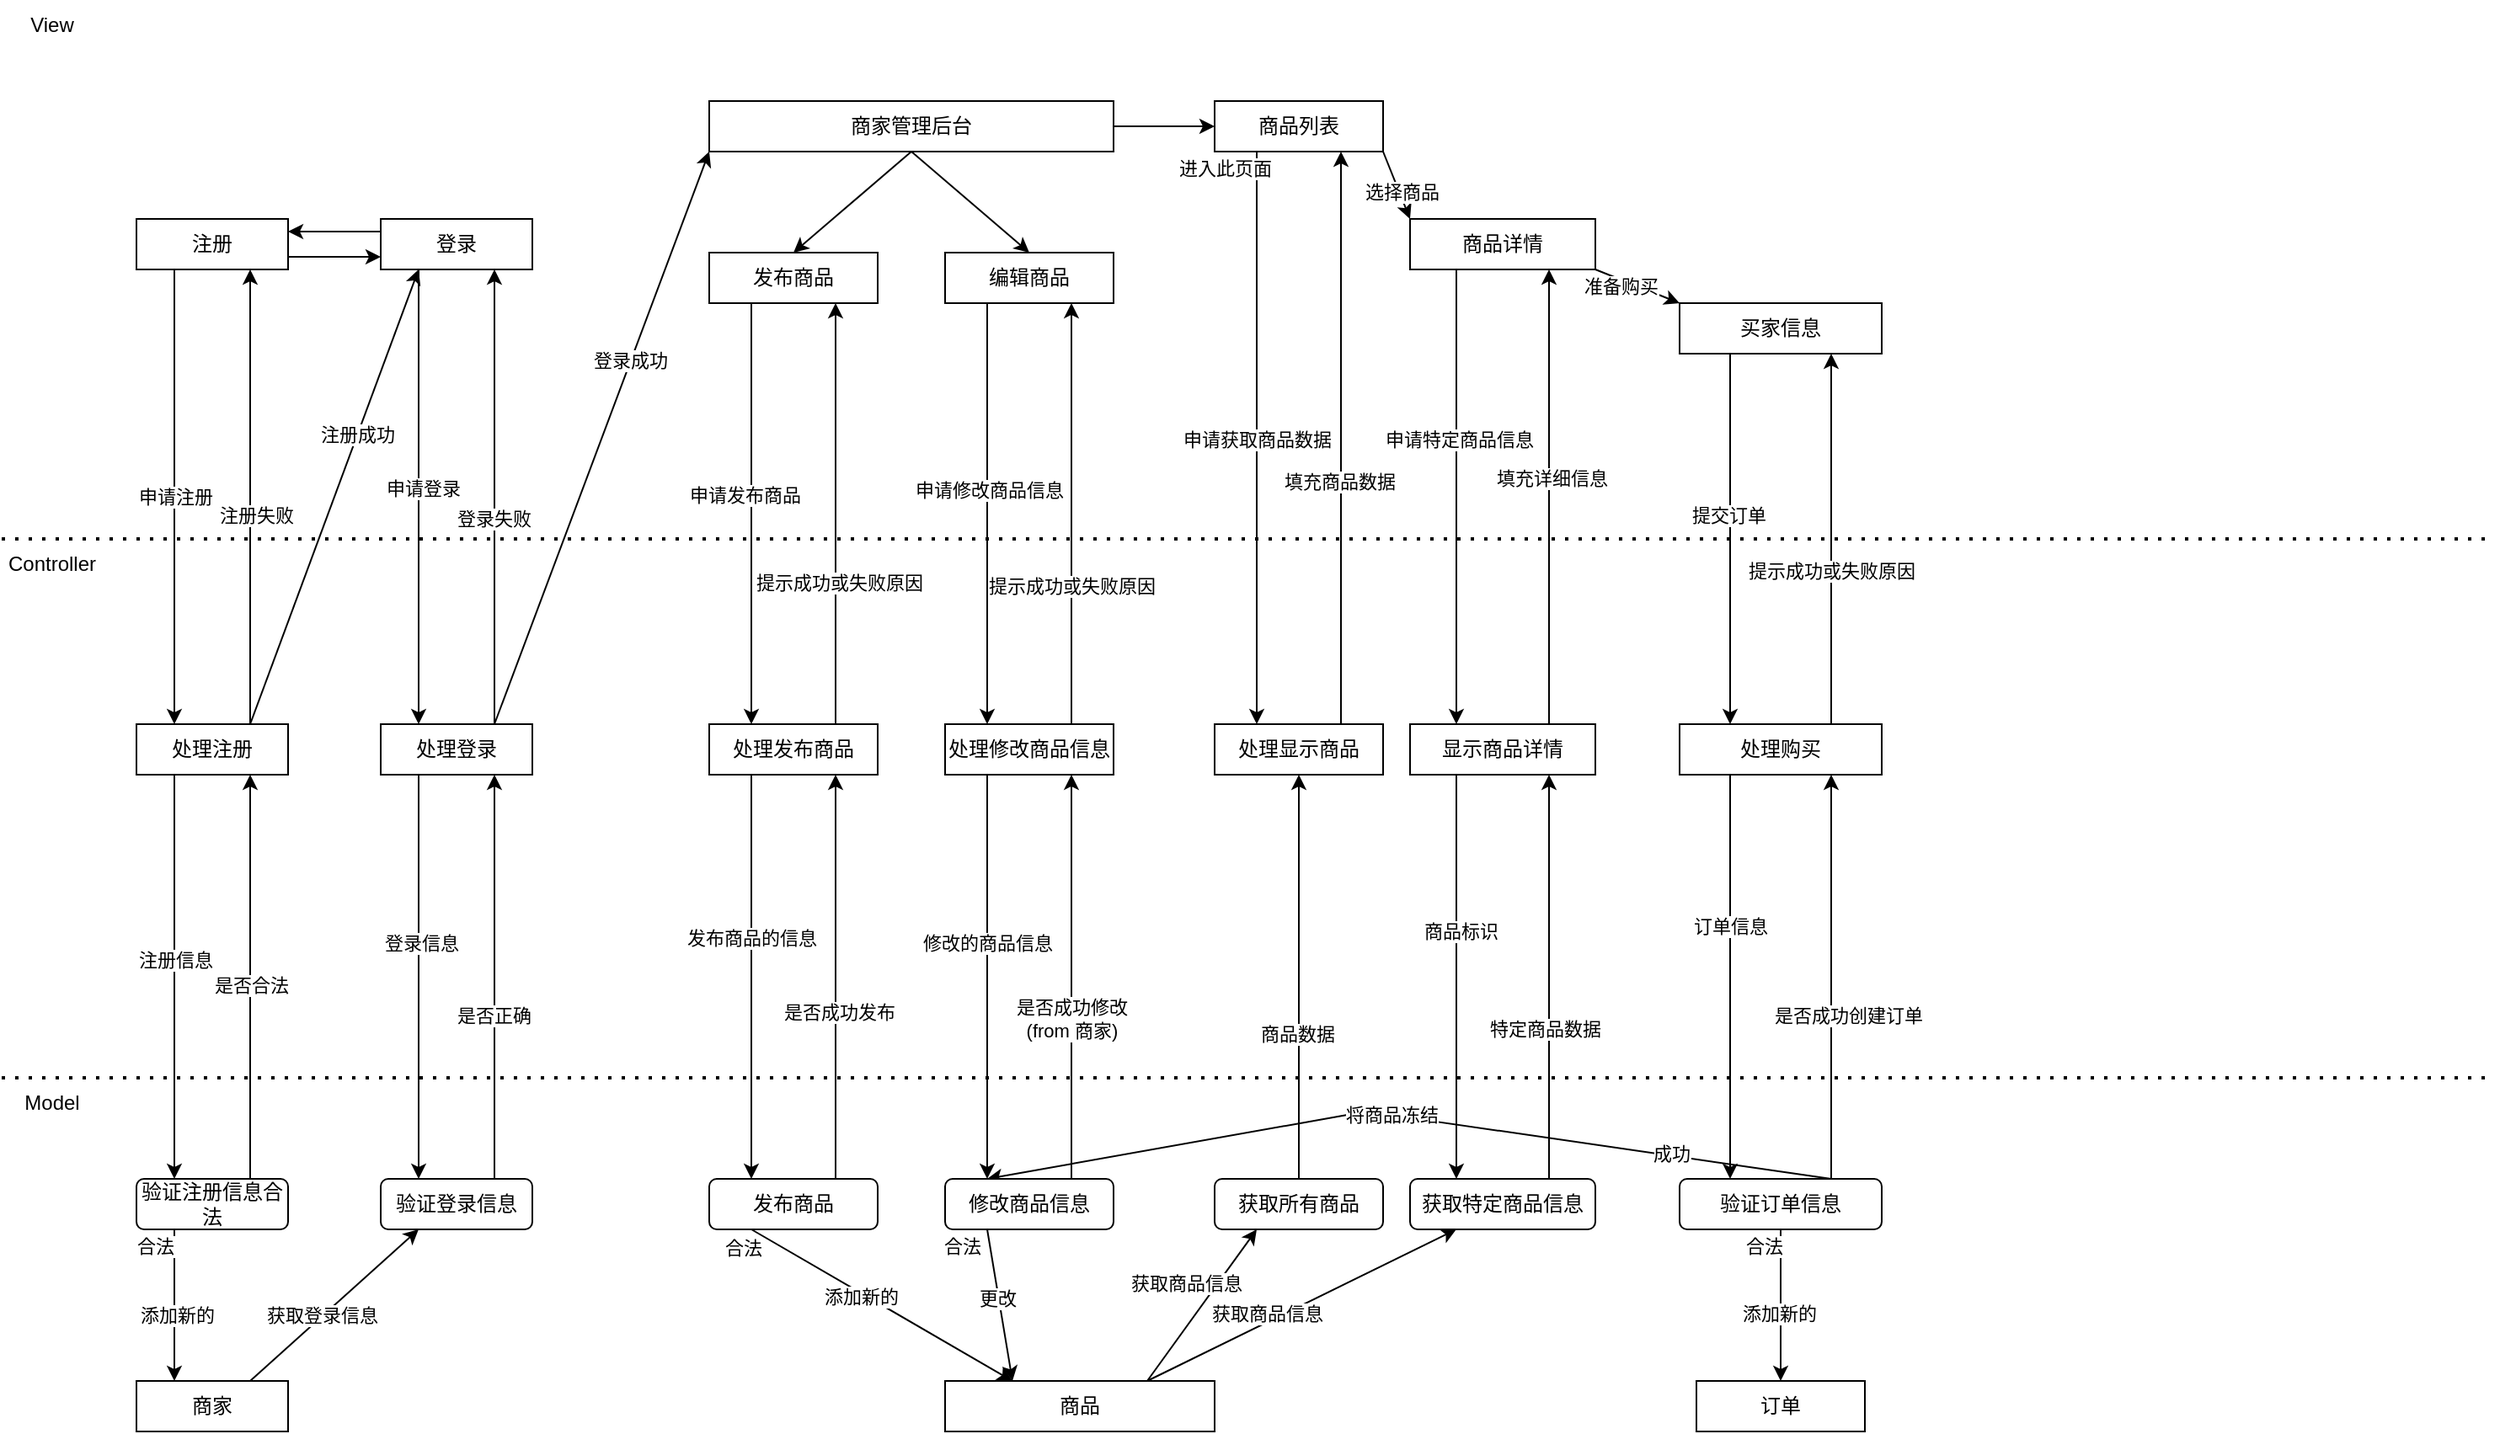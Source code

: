<mxfile>
    <diagram id="hbSpHMDPxWIzwpSNwXvi" name="第 1 页">
        <mxGraphModel dx="1643" dy="443" grid="1" gridSize="10" guides="1" tooltips="1" connect="1" arrows="1" fold="1" page="1" pageScale="1" pageWidth="827" pageHeight="1169" math="0" shadow="0">
            <root>
                <mxCell id="0"/>
                <mxCell id="1" parent="0"/>
                <mxCell id="2" value="" style="endArrow=none;dashed=1;html=1;dashPattern=1 3;strokeWidth=2;" parent="1" edge="1">
                    <mxGeometry width="50" height="50" relative="1" as="geometry">
                        <mxPoint y="320" as="sourcePoint"/>
                        <mxPoint x="1480" y="320" as="targetPoint"/>
                    </mxGeometry>
                </mxCell>
                <mxCell id="3" value="View" style="text;html=1;strokeColor=none;fillColor=none;align=center;verticalAlign=middle;whiteSpace=wrap;rounded=0;" parent="1" vertex="1">
                    <mxGeometry width="60" height="30" as="geometry"/>
                </mxCell>
                <mxCell id="55" style="edgeStyle=none;html=1;exitX=1;exitY=1;exitDx=0;exitDy=0;entryX=0;entryY=0;entryDx=0;entryDy=0;" parent="1" source="4" target="5" edge="1">
                    <mxGeometry relative="1" as="geometry"/>
                </mxCell>
                <mxCell id="56" value="选择商品" style="edgeLabel;html=1;align=center;verticalAlign=middle;resizable=0;points=[];" parent="55" vertex="1" connectable="0">
                    <mxGeometry x="0.376" y="-1" relative="1" as="geometry">
                        <mxPoint x="1" y="-4" as="offset"/>
                    </mxGeometry>
                </mxCell>
                <mxCell id="66" style="edgeStyle=none;html=1;exitX=0.25;exitY=1;exitDx=0;exitDy=0;entryX=0.25;entryY=0;entryDx=0;entryDy=0;" parent="1" source="4" target="60" edge="1">
                    <mxGeometry relative="1" as="geometry"/>
                </mxCell>
                <mxCell id="67" value="申请获取商品数据" style="edgeLabel;html=1;align=center;verticalAlign=middle;resizable=0;points=[];" parent="66" vertex="1" connectable="0">
                    <mxGeometry x="-0.092" relative="1" as="geometry">
                        <mxPoint y="16" as="offset"/>
                    </mxGeometry>
                </mxCell>
                <mxCell id="68" value="进入此页面" style="edgeLabel;html=1;align=center;verticalAlign=middle;resizable=0;points=[];" parent="66" vertex="1" connectable="0">
                    <mxGeometry x="-0.906" y="-2" relative="1" as="geometry">
                        <mxPoint x="-17" y="-6" as="offset"/>
                    </mxGeometry>
                </mxCell>
                <mxCell id="4" value="商品列表" style="rounded=0;whiteSpace=wrap;html=1;" parent="1" vertex="1">
                    <mxGeometry x="720" y="60" width="100" height="30" as="geometry"/>
                </mxCell>
                <mxCell id="57" style="edgeStyle=none;html=1;exitX=1;exitY=1;exitDx=0;exitDy=0;entryX=0;entryY=0;entryDx=0;entryDy=0;" parent="1" source="5" target="8" edge="1">
                    <mxGeometry relative="1" as="geometry"/>
                </mxCell>
                <mxCell id="58" value="准备购买" style="edgeLabel;html=1;align=center;verticalAlign=middle;resizable=0;points=[];" parent="57" vertex="1" connectable="0">
                    <mxGeometry x="-0.372" y="-3" relative="1" as="geometry">
                        <mxPoint y="1" as="offset"/>
                    </mxGeometry>
                </mxCell>
                <mxCell id="75" style="edgeStyle=none;html=1;exitX=0.25;exitY=1;exitDx=0;exitDy=0;entryX=0.25;entryY=0;entryDx=0;entryDy=0;" parent="1" source="5" target="72" edge="1">
                    <mxGeometry relative="1" as="geometry"/>
                </mxCell>
                <mxCell id="76" value="申请特定商品信息" style="edgeLabel;html=1;align=center;verticalAlign=middle;resizable=0;points=[];" parent="75" vertex="1" connectable="0">
                    <mxGeometry x="-0.294" y="1" relative="1" as="geometry">
                        <mxPoint y="5" as="offset"/>
                    </mxGeometry>
                </mxCell>
                <mxCell id="5" value="商品详情" style="rounded=0;whiteSpace=wrap;html=1;" parent="1" vertex="1">
                    <mxGeometry x="836" y="130" width="110" height="30" as="geometry"/>
                </mxCell>
                <mxCell id="34" style="edgeStyle=none;html=1;exitX=0.25;exitY=1;exitDx=0;exitDy=0;entryX=0.25;entryY=0;entryDx=0;entryDy=0;" parent="1" source="6" target="33" edge="1">
                    <mxGeometry relative="1" as="geometry"/>
                </mxCell>
                <mxCell id="35" value="申请登录" style="edgeLabel;html=1;align=center;verticalAlign=middle;resizable=0;points=[];" parent="34" vertex="1" connectable="0">
                    <mxGeometry x="0.14" y="2" relative="1" as="geometry">
                        <mxPoint y="-24" as="offset"/>
                    </mxGeometry>
                </mxCell>
                <mxCell id="54" style="edgeStyle=none;html=1;exitX=0;exitY=0.25;exitDx=0;exitDy=0;entryX=1;entryY=0.25;entryDx=0;entryDy=0;" parent="1" source="6" target="7" edge="1">
                    <mxGeometry relative="1" as="geometry"/>
                </mxCell>
                <mxCell id="6" value="登录" style="rounded=0;whiteSpace=wrap;html=1;" parent="1" vertex="1">
                    <mxGeometry x="225" y="130" width="90" height="30" as="geometry"/>
                </mxCell>
                <mxCell id="53" style="edgeStyle=none;html=1;exitX=1;exitY=0.75;exitDx=0;exitDy=0;entryX=0;entryY=0.75;entryDx=0;entryDy=0;" parent="1" source="7" target="6" edge="1">
                    <mxGeometry relative="1" as="geometry"/>
                </mxCell>
                <mxCell id="7" value="注册" style="rounded=0;whiteSpace=wrap;html=1;" parent="1" vertex="1">
                    <mxGeometry x="80" y="130" width="90" height="30" as="geometry"/>
                </mxCell>
                <mxCell id="88" style="edgeStyle=none;html=1;exitX=0.25;exitY=1;exitDx=0;exitDy=0;entryX=0.25;entryY=0;entryDx=0;entryDy=0;" parent="1" source="8" target="82" edge="1">
                    <mxGeometry relative="1" as="geometry"/>
                </mxCell>
                <mxCell id="89" value="提交订单" style="edgeLabel;html=1;align=center;verticalAlign=middle;resizable=0;points=[];" parent="88" vertex="1" connectable="0">
                    <mxGeometry x="-0.117" y="-1" relative="1" as="geometry">
                        <mxPoint y="-1" as="offset"/>
                    </mxGeometry>
                </mxCell>
                <mxCell id="8" value="买家信息" style="rounded=0;whiteSpace=wrap;html=1;" parent="1" vertex="1">
                    <mxGeometry x="996" y="180" width="120" height="30" as="geometry"/>
                </mxCell>
                <mxCell id="52" style="edgeStyle=none;html=1;exitX=1;exitY=0.5;exitDx=0;exitDy=0;entryX=0;entryY=0.5;entryDx=0;entryDy=0;" parent="1" source="9" target="4" edge="1">
                    <mxGeometry relative="1" as="geometry">
                        <mxPoint x="510" y="70" as="targetPoint"/>
                    </mxGeometry>
                </mxCell>
                <mxCell id="98" style="edgeStyle=none;html=1;entryX=0.25;entryY=0;entryDx=0;entryDy=0;exitX=0.25;exitY=1;exitDx=0;exitDy=0;" parent="1" source="100" target="94" edge="1">
                    <mxGeometry relative="1" as="geometry">
                        <mxPoint x="480" y="270" as="sourcePoint"/>
                    </mxGeometry>
                </mxCell>
                <mxCell id="99" value="申请发布商品" style="edgeLabel;html=1;align=center;verticalAlign=middle;resizable=0;points=[];" parent="98" vertex="1" connectable="0">
                    <mxGeometry x="-0.202" y="-4" relative="1" as="geometry">
                        <mxPoint y="14" as="offset"/>
                    </mxGeometry>
                </mxCell>
                <mxCell id="101" style="edgeStyle=none;html=1;exitX=0.5;exitY=1;exitDx=0;exitDy=0;entryX=0.5;entryY=0;entryDx=0;entryDy=0;" parent="1" source="9" target="100" edge="1">
                    <mxGeometry relative="1" as="geometry"/>
                </mxCell>
                <mxCell id="114" style="edgeStyle=none;html=1;exitX=0.5;exitY=1;exitDx=0;exitDy=0;entryX=0.5;entryY=0;entryDx=0;entryDy=0;" parent="1" source="9" target="113" edge="1">
                    <mxGeometry relative="1" as="geometry"/>
                </mxCell>
                <mxCell id="9" value="商家管理后台" style="rounded=0;whiteSpace=wrap;html=1;" parent="1" vertex="1">
                    <mxGeometry x="420" y="60" width="240" height="30" as="geometry"/>
                </mxCell>
                <mxCell id="10" value="Controller" style="text;html=1;strokeColor=none;fillColor=none;align=center;verticalAlign=middle;whiteSpace=wrap;rounded=0;" parent="1" vertex="1">
                    <mxGeometry y="320" width="60" height="30" as="geometry"/>
                </mxCell>
                <mxCell id="11" value="Model" style="text;html=1;strokeColor=none;fillColor=none;align=center;verticalAlign=middle;whiteSpace=wrap;rounded=0;" parent="1" vertex="1">
                    <mxGeometry y="640" width="60" height="30" as="geometry"/>
                </mxCell>
                <mxCell id="41" style="edgeStyle=none;html=1;exitX=0.75;exitY=0;exitDx=0;exitDy=0;entryX=0.25;entryY=1;entryDx=0;entryDy=0;" parent="1" source="12" target="36" edge="1">
                    <mxGeometry relative="1" as="geometry"/>
                </mxCell>
                <mxCell id="42" value="获取登录信息" style="edgeLabel;html=1;align=center;verticalAlign=middle;resizable=0;points=[];" parent="41" vertex="1" connectable="0">
                    <mxGeometry x="-0.32" y="-1" relative="1" as="geometry">
                        <mxPoint x="8" y="-10" as="offset"/>
                    </mxGeometry>
                </mxCell>
                <mxCell id="12" value="商家" style="rounded=0;whiteSpace=wrap;html=1;" parent="1" vertex="1">
                    <mxGeometry x="80" y="820" width="90" height="30" as="geometry"/>
                </mxCell>
                <mxCell id="13" value="" style="endArrow=none;dashed=1;html=1;dashPattern=1 3;strokeWidth=2;" parent="1" edge="1">
                    <mxGeometry width="50" height="50" relative="1" as="geometry">
                        <mxPoint y="640" as="sourcePoint"/>
                        <mxPoint x="1480" y="640" as="targetPoint"/>
                    </mxGeometry>
                </mxCell>
                <mxCell id="48" style="edgeStyle=none;html=1;exitX=0.75;exitY=0;exitDx=0;exitDy=0;entryX=0.25;entryY=1;entryDx=0;entryDy=0;" parent="1" source="14" target="47" edge="1">
                    <mxGeometry relative="1" as="geometry">
                        <mxPoint x="746" y="820" as="sourcePoint"/>
                    </mxGeometry>
                </mxCell>
                <mxCell id="49" value="获取商品信息" style="edgeLabel;html=1;align=center;verticalAlign=middle;resizable=0;points=[];" parent="48" vertex="1" connectable="0">
                    <mxGeometry x="-0.267" y="-2" relative="1" as="geometry">
                        <mxPoint x="-3" y="-27" as="offset"/>
                    </mxGeometry>
                </mxCell>
                <mxCell id="70" style="edgeStyle=none;html=1;exitX=0.75;exitY=0;exitDx=0;exitDy=0;entryX=0.25;entryY=1;entryDx=0;entryDy=0;" parent="1" source="14" target="69" edge="1">
                    <mxGeometry relative="1" as="geometry">
                        <mxPoint x="746" y="820" as="sourcePoint"/>
                    </mxGeometry>
                </mxCell>
                <mxCell id="71" value="获取商品信息" style="edgeLabel;html=1;align=center;verticalAlign=middle;resizable=0;points=[];" parent="70" vertex="1" connectable="0">
                    <mxGeometry x="-0.244" relative="1" as="geometry">
                        <mxPoint x="1" y="-6" as="offset"/>
                    </mxGeometry>
                </mxCell>
                <mxCell id="14" value="商品" style="rounded=0;whiteSpace=wrap;html=1;" parent="1" vertex="1">
                    <mxGeometry x="560" y="820" width="160" height="30" as="geometry"/>
                </mxCell>
                <mxCell id="16" value="" style="endArrow=classic;html=1;exitX=0.25;exitY=1;exitDx=0;exitDy=0;entryX=0.25;entryY=0;entryDx=0;entryDy=0;" parent="1" source="7" target="20" edge="1">
                    <mxGeometry relative="1" as="geometry">
                        <mxPoint x="90" y="270" as="sourcePoint"/>
                        <mxPoint x="105" y="420" as="targetPoint"/>
                    </mxGeometry>
                </mxCell>
                <mxCell id="17" value="申请注册" style="edgeLabel;resizable=0;html=1;align=center;verticalAlign=middle;" parent="16" connectable="0" vertex="1">
                    <mxGeometry relative="1" as="geometry"/>
                </mxCell>
                <mxCell id="26" style="edgeStyle=none;html=1;exitX=0.75;exitY=0;exitDx=0;exitDy=0;entryX=0.75;entryY=1;entryDx=0;entryDy=0;" parent="1" source="20" target="7" edge="1">
                    <mxGeometry relative="1" as="geometry"/>
                </mxCell>
                <mxCell id="27" value="注册失败" style="edgeLabel;html=1;align=center;verticalAlign=middle;resizable=0;points=[];" parent="26" vertex="1" connectable="0">
                    <mxGeometry x="-0.082" y="3" relative="1" as="geometry">
                        <mxPoint x="6" as="offset"/>
                    </mxGeometry>
                </mxCell>
                <mxCell id="28" style="edgeStyle=none;html=1;exitX=0.75;exitY=0;exitDx=0;exitDy=0;entryX=0.25;entryY=1;entryDx=0;entryDy=0;" parent="1" source="20" target="6" edge="1">
                    <mxGeometry relative="1" as="geometry"/>
                </mxCell>
                <mxCell id="29" value="注册成功" style="edgeLabel;html=1;align=center;verticalAlign=middle;resizable=0;points=[];" parent="28" vertex="1" connectable="0">
                    <mxGeometry x="0.275" y="1" relative="1" as="geometry">
                        <mxPoint as="offset"/>
                    </mxGeometry>
                </mxCell>
                <mxCell id="20" value="处理注册" style="rounded=0;whiteSpace=wrap;html=1;" parent="1" vertex="1">
                    <mxGeometry x="80" y="430" width="90" height="30" as="geometry"/>
                </mxCell>
                <mxCell id="30" style="edgeStyle=none;html=1;exitX=0.25;exitY=1;exitDx=0;exitDy=0;entryX=0.25;entryY=0;entryDx=0;entryDy=0;" parent="1" source="21" target="12" edge="1">
                    <mxGeometry relative="1" as="geometry"/>
                </mxCell>
                <mxCell id="31" value="添加新的" style="edgeLabel;html=1;align=center;verticalAlign=middle;resizable=0;points=[];" parent="30" vertex="1" connectable="0">
                    <mxGeometry x="0.368" y="1" relative="1" as="geometry">
                        <mxPoint y="-11" as="offset"/>
                    </mxGeometry>
                </mxCell>
                <mxCell id="32" value="合法" style="edgeLabel;html=1;align=center;verticalAlign=middle;resizable=0;points=[];" parent="30" vertex="1" connectable="0">
                    <mxGeometry x="-0.788" y="1" relative="1" as="geometry">
                        <mxPoint x="-13" as="offset"/>
                    </mxGeometry>
                </mxCell>
                <mxCell id="21" value="验证注册信息合法" style="rounded=1;whiteSpace=wrap;html=1;" parent="1" vertex="1">
                    <mxGeometry x="80" y="700" width="90" height="30" as="geometry"/>
                </mxCell>
                <mxCell id="22" value="" style="endArrow=classic;html=1;exitX=0.25;exitY=1;exitDx=0;exitDy=0;entryX=0.25;entryY=0;entryDx=0;entryDy=0;" parent="1" source="20" target="21" edge="1">
                    <mxGeometry relative="1" as="geometry">
                        <mxPoint x="330" y="530" as="sourcePoint"/>
                        <mxPoint x="430" y="530" as="targetPoint"/>
                    </mxGeometry>
                </mxCell>
                <mxCell id="23" value="注册信息" style="edgeLabel;resizable=0;html=1;align=center;verticalAlign=middle;" parent="22" connectable="0" vertex="1">
                    <mxGeometry relative="1" as="geometry">
                        <mxPoint y="-10" as="offset"/>
                    </mxGeometry>
                </mxCell>
                <mxCell id="24" value="" style="endArrow=classic;html=1;exitX=0.75;exitY=0;exitDx=0;exitDy=0;entryX=0.75;entryY=1;entryDx=0;entryDy=0;" parent="1" source="21" target="20" edge="1">
                    <mxGeometry relative="1" as="geometry">
                        <mxPoint x="330" y="540" as="sourcePoint"/>
                        <mxPoint x="430" y="540" as="targetPoint"/>
                    </mxGeometry>
                </mxCell>
                <mxCell id="25" value="是否合法" style="edgeLabel;resizable=0;html=1;align=center;verticalAlign=middle;" parent="24" connectable="0" vertex="1">
                    <mxGeometry relative="1" as="geometry">
                        <mxPoint y="5" as="offset"/>
                    </mxGeometry>
                </mxCell>
                <mxCell id="37" style="edgeStyle=none;html=1;exitX=0.25;exitY=1;exitDx=0;exitDy=0;entryX=0.25;entryY=0;entryDx=0;entryDy=0;" parent="1" source="33" target="36" edge="1">
                    <mxGeometry relative="1" as="geometry"/>
                </mxCell>
                <mxCell id="38" value="登录信息" style="edgeLabel;html=1;align=center;verticalAlign=middle;resizable=0;points=[];" parent="37" vertex="1" connectable="0">
                    <mxGeometry x="-0.181" y="1" relative="1" as="geometry">
                        <mxPoint y="1" as="offset"/>
                    </mxGeometry>
                </mxCell>
                <mxCell id="43" style="edgeStyle=none;html=1;exitX=0.75;exitY=0;exitDx=0;exitDy=0;entryX=0.75;entryY=1;entryDx=0;entryDy=0;" parent="1" source="33" target="6" edge="1">
                    <mxGeometry relative="1" as="geometry"/>
                </mxCell>
                <mxCell id="44" value="登录失败" style="edgeLabel;html=1;align=center;verticalAlign=middle;resizable=0;points=[];" parent="43" vertex="1" connectable="0">
                    <mxGeometry x="-0.093" y="1" relative="1" as="geometry">
                        <mxPoint as="offset"/>
                    </mxGeometry>
                </mxCell>
                <mxCell id="45" style="edgeStyle=none;html=1;exitX=0.75;exitY=0;exitDx=0;exitDy=0;entryX=0;entryY=1;entryDx=0;entryDy=0;" parent="1" source="33" target="9" edge="1">
                    <mxGeometry relative="1" as="geometry"/>
                </mxCell>
                <mxCell id="46" value="登录成功" style="edgeLabel;html=1;align=center;verticalAlign=middle;resizable=0;points=[];" parent="45" vertex="1" connectable="0">
                    <mxGeometry x="0.27" y="1" relative="1" as="geometry">
                        <mxPoint as="offset"/>
                    </mxGeometry>
                </mxCell>
                <mxCell id="33" value="处理登录" style="rounded=0;whiteSpace=wrap;html=1;" parent="1" vertex="1">
                    <mxGeometry x="225" y="430" width="90" height="30" as="geometry"/>
                </mxCell>
                <mxCell id="39" style="edgeStyle=none;html=1;exitX=0.75;exitY=0;exitDx=0;exitDy=0;entryX=0.75;entryY=1;entryDx=0;entryDy=0;" parent="1" source="36" target="33" edge="1">
                    <mxGeometry relative="1" as="geometry"/>
                </mxCell>
                <mxCell id="40" value="是否正确" style="edgeLabel;html=1;align=center;verticalAlign=middle;resizable=0;points=[];" parent="39" vertex="1" connectable="0">
                    <mxGeometry x="-0.181" y="1" relative="1" as="geometry">
                        <mxPoint y="1" as="offset"/>
                    </mxGeometry>
                </mxCell>
                <mxCell id="36" value="验证登录信息" style="rounded=1;whiteSpace=wrap;html=1;" parent="1" vertex="1">
                    <mxGeometry x="225" y="700" width="90" height="30" as="geometry"/>
                </mxCell>
                <mxCell id="61" style="edgeStyle=none;html=1;exitX=0.5;exitY=0;exitDx=0;exitDy=0;entryX=0.5;entryY=1;entryDx=0;entryDy=0;" parent="1" source="47" target="60" edge="1">
                    <mxGeometry relative="1" as="geometry"/>
                </mxCell>
                <mxCell id="62" value="商品数据" style="edgeLabel;html=1;align=center;verticalAlign=middle;resizable=0;points=[];" parent="61" vertex="1" connectable="0">
                    <mxGeometry x="-0.281" y="1" relative="1" as="geometry">
                        <mxPoint as="offset"/>
                    </mxGeometry>
                </mxCell>
                <mxCell id="47" value="获取所有商品" style="rounded=1;whiteSpace=wrap;html=1;" parent="1" vertex="1">
                    <mxGeometry x="720" y="700" width="100" height="30" as="geometry"/>
                </mxCell>
                <mxCell id="59" value="订单" style="rounded=0;whiteSpace=wrap;html=1;" parent="1" vertex="1">
                    <mxGeometry x="1006" y="820" width="100" height="30" as="geometry"/>
                </mxCell>
                <mxCell id="64" style="edgeStyle=none;html=1;exitX=0.75;exitY=0;exitDx=0;exitDy=0;entryX=0.75;entryY=1;entryDx=0;entryDy=0;" parent="1" source="60" target="4" edge="1">
                    <mxGeometry relative="1" as="geometry"/>
                </mxCell>
                <mxCell id="65" value="填充商品数据" style="edgeLabel;html=1;align=center;verticalAlign=middle;resizable=0;points=[];" parent="64" vertex="1" connectable="0">
                    <mxGeometry x="-0.149" y="1" relative="1" as="geometry">
                        <mxPoint as="offset"/>
                    </mxGeometry>
                </mxCell>
                <mxCell id="60" value="处理显示商品" style="rounded=0;whiteSpace=wrap;html=1;" parent="1" vertex="1">
                    <mxGeometry x="720" y="430" width="100" height="30" as="geometry"/>
                </mxCell>
                <mxCell id="73" style="edgeStyle=none;html=1;exitX=0.75;exitY=0;exitDx=0;exitDy=0;entryX=0.75;entryY=1;entryDx=0;entryDy=0;" parent="1" source="69" target="72" edge="1">
                    <mxGeometry relative="1" as="geometry"/>
                </mxCell>
                <mxCell id="74" value="特定商品数据" style="edgeLabel;html=1;align=center;verticalAlign=middle;resizable=0;points=[];" parent="73" vertex="1" connectable="0">
                    <mxGeometry x="-0.257" y="3" relative="1" as="geometry">
                        <mxPoint as="offset"/>
                    </mxGeometry>
                </mxCell>
                <mxCell id="69" value="获取特定商品信息" style="rounded=1;whiteSpace=wrap;html=1;" parent="1" vertex="1">
                    <mxGeometry x="836" y="700" width="110" height="30" as="geometry"/>
                </mxCell>
                <mxCell id="77" style="edgeStyle=none;html=1;exitX=0.25;exitY=1;exitDx=0;exitDy=0;entryX=0.25;entryY=0;entryDx=0;entryDy=0;" parent="1" source="72" target="69" edge="1">
                    <mxGeometry relative="1" as="geometry"/>
                </mxCell>
                <mxCell id="78" value="商品标识" style="edgeLabel;html=1;align=center;verticalAlign=middle;resizable=0;points=[];" parent="77" vertex="1" connectable="0">
                    <mxGeometry x="-0.228" y="2" relative="1" as="geometry">
                        <mxPoint as="offset"/>
                    </mxGeometry>
                </mxCell>
                <mxCell id="79" style="edgeStyle=none;html=1;exitX=0.75;exitY=0;exitDx=0;exitDy=0;entryX=0.75;entryY=1;entryDx=0;entryDy=0;" parent="1" source="72" target="5" edge="1">
                    <mxGeometry relative="1" as="geometry"/>
                </mxCell>
                <mxCell id="80" value="填充详细信息" style="edgeLabel;html=1;align=center;verticalAlign=middle;resizable=0;points=[];" parent="79" vertex="1" connectable="0">
                    <mxGeometry x="0.086" relative="1" as="geometry">
                        <mxPoint x="1" as="offset"/>
                    </mxGeometry>
                </mxCell>
                <mxCell id="72" value="显示商品详情" style="rounded=0;whiteSpace=wrap;html=1;" parent="1" vertex="1">
                    <mxGeometry x="836" y="430" width="110" height="30" as="geometry"/>
                </mxCell>
                <mxCell id="84" style="edgeStyle=none;html=1;exitX=0.25;exitY=1;exitDx=0;exitDy=0;entryX=0.25;entryY=0;entryDx=0;entryDy=0;" parent="1" source="82" target="83" edge="1">
                    <mxGeometry relative="1" as="geometry"/>
                </mxCell>
                <mxCell id="85" value="订单信息" style="edgeLabel;html=1;align=center;verticalAlign=middle;resizable=0;points=[];" parent="84" vertex="1" connectable="0">
                    <mxGeometry x="-0.311" relative="1" as="geometry">
                        <mxPoint y="7" as="offset"/>
                    </mxGeometry>
                </mxCell>
                <mxCell id="90" style="edgeStyle=none;html=1;exitX=0.75;exitY=0;exitDx=0;exitDy=0;entryX=0.75;entryY=1;entryDx=0;entryDy=0;" parent="1" source="82" target="8" edge="1">
                    <mxGeometry relative="1" as="geometry"/>
                </mxCell>
                <mxCell id="91" value="提示成功或失败原因" style="edgeLabel;html=1;align=center;verticalAlign=middle;resizable=0;points=[];" parent="90" vertex="1" connectable="0">
                    <mxGeometry x="-0.181" relative="1" as="geometry">
                        <mxPoint y="-1" as="offset"/>
                    </mxGeometry>
                </mxCell>
                <mxCell id="82" value="处理购买" style="rounded=0;whiteSpace=wrap;html=1;" parent="1" vertex="1">
                    <mxGeometry x="996" y="430" width="120" height="30" as="geometry"/>
                </mxCell>
                <mxCell id="86" style="edgeStyle=none;html=1;exitX=0.75;exitY=0;exitDx=0;exitDy=0;entryX=0.75;entryY=1;entryDx=0;entryDy=0;" parent="1" source="83" target="82" edge="1">
                    <mxGeometry relative="1" as="geometry"/>
                </mxCell>
                <mxCell id="87" value="是否成功创建订单" style="edgeLabel;html=1;align=center;verticalAlign=middle;resizable=0;points=[];" parent="86" vertex="1" connectable="0">
                    <mxGeometry x="-0.189" y="4" relative="1" as="geometry">
                        <mxPoint x="14" as="offset"/>
                    </mxGeometry>
                </mxCell>
                <mxCell id="95" style="edgeStyle=none;html=1;exitX=0.5;exitY=1;exitDx=0;exitDy=0;entryX=0.5;entryY=0;entryDx=0;entryDy=0;" parent="1" source="83" target="59" edge="1">
                    <mxGeometry relative="1" as="geometry"/>
                </mxCell>
                <mxCell id="96" value="合法" style="edgeLabel;html=1;align=center;verticalAlign=middle;resizable=0;points=[];" parent="95" vertex="1" connectable="0">
                    <mxGeometry x="-0.572" relative="1" as="geometry">
                        <mxPoint x="-10" y="-10" as="offset"/>
                    </mxGeometry>
                </mxCell>
                <mxCell id="97" value="添加新的" style="edgeLabel;html=1;align=center;verticalAlign=middle;resizable=0;points=[];" parent="95" vertex="1" connectable="0">
                    <mxGeometry x="0.454" y="-1" relative="1" as="geometry">
                        <mxPoint y="-16" as="offset"/>
                    </mxGeometry>
                </mxCell>
                <mxCell id="128" style="edgeStyle=none;html=1;exitX=0.75;exitY=0;exitDx=0;exitDy=0;entryX=0.25;entryY=0;entryDx=0;entryDy=0;" parent="1" source="83" target="118" edge="1">
                    <mxGeometry relative="1" as="geometry">
                        <Array as="points">
                            <mxPoint x="810" y="660"/>
                        </Array>
                    </mxGeometry>
                </mxCell>
                <mxCell id="129" value="成功" style="edgeLabel;html=1;align=center;verticalAlign=middle;resizable=0;points=[];" parent="128" vertex="1" connectable="0">
                    <mxGeometry x="-0.622" y="-1" relative="1" as="geometry">
                        <mxPoint as="offset"/>
                    </mxGeometry>
                </mxCell>
                <mxCell id="130" value="将商品冻结" style="edgeLabel;html=1;align=center;verticalAlign=middle;resizable=0;points=[];" parent="128" vertex="1" connectable="0">
                    <mxGeometry x="0.04" relative="1" as="geometry">
                        <mxPoint as="offset"/>
                    </mxGeometry>
                </mxCell>
                <mxCell id="83" value="验证订单信息" style="rounded=1;whiteSpace=wrap;html=1;" parent="1" vertex="1">
                    <mxGeometry x="996" y="700" width="120" height="30" as="geometry"/>
                </mxCell>
                <mxCell id="104" style="edgeStyle=none;html=1;exitX=0.25;exitY=1;exitDx=0;exitDy=0;entryX=0.25;entryY=0;entryDx=0;entryDy=0;" parent="1" source="94" target="103" edge="1">
                    <mxGeometry relative="1" as="geometry"/>
                </mxCell>
                <mxCell id="105" value="发布商品的信息" style="edgeLabel;html=1;align=center;verticalAlign=middle;resizable=0;points=[];" parent="104" vertex="1" connectable="0">
                    <mxGeometry x="-0.19" relative="1" as="geometry">
                        <mxPoint as="offset"/>
                    </mxGeometry>
                </mxCell>
                <mxCell id="111" style="edgeStyle=none;html=1;exitX=0.75;exitY=0;exitDx=0;exitDy=0;entryX=0.75;entryY=1;entryDx=0;entryDy=0;" parent="1" source="94" target="100" edge="1">
                    <mxGeometry relative="1" as="geometry"/>
                </mxCell>
                <mxCell id="112" value="提示成功或失败原因" style="edgeLabel;html=1;align=center;verticalAlign=middle;resizable=0;points=[];" parent="111" vertex="1" connectable="0">
                    <mxGeometry x="-0.323" y="-2" relative="1" as="geometry">
                        <mxPoint as="offset"/>
                    </mxGeometry>
                </mxCell>
                <mxCell id="94" value="处理发布商品" style="rounded=0;whiteSpace=wrap;html=1;" parent="1" vertex="1">
                    <mxGeometry x="420" y="430" width="100" height="30" as="geometry"/>
                </mxCell>
                <mxCell id="100" value="发布商品" style="rounded=0;whiteSpace=wrap;html=1;" parent="1" vertex="1">
                    <mxGeometry x="420" y="150" width="100" height="30" as="geometry"/>
                </mxCell>
                <mxCell id="106" style="edgeStyle=none;html=1;exitX=0.25;exitY=1;exitDx=0;exitDy=0;entryX=0.25;entryY=0;entryDx=0;entryDy=0;" parent="1" source="103" target="14" edge="1">
                    <mxGeometry relative="1" as="geometry"/>
                </mxCell>
                <mxCell id="107" value="合法" style="edgeLabel;html=1;align=center;verticalAlign=middle;resizable=0;points=[];" parent="106" vertex="1" connectable="0">
                    <mxGeometry x="-0.782" y="-1" relative="1" as="geometry">
                        <mxPoint x="-22" as="offset"/>
                    </mxGeometry>
                </mxCell>
                <mxCell id="108" value="添加新的" style="edgeLabel;html=1;align=center;verticalAlign=middle;resizable=0;points=[];" parent="106" vertex="1" connectable="0">
                    <mxGeometry x="-0.234" y="-2" relative="1" as="geometry">
                        <mxPoint x="7" y="4" as="offset"/>
                    </mxGeometry>
                </mxCell>
                <mxCell id="109" style="edgeStyle=none;html=1;exitX=0.75;exitY=0;exitDx=0;exitDy=0;entryX=0.75;entryY=1;entryDx=0;entryDy=0;" parent="1" source="103" target="94" edge="1">
                    <mxGeometry relative="1" as="geometry"/>
                </mxCell>
                <mxCell id="110" value="是否成功发布" style="edgeLabel;html=1;align=center;verticalAlign=middle;resizable=0;points=[];" parent="109" vertex="1" connectable="0">
                    <mxGeometry x="-0.175" y="-2" relative="1" as="geometry">
                        <mxPoint as="offset"/>
                    </mxGeometry>
                </mxCell>
                <mxCell id="103" value="发布商品" style="rounded=1;whiteSpace=wrap;html=1;" parent="1" vertex="1">
                    <mxGeometry x="420" y="700" width="100" height="30" as="geometry"/>
                </mxCell>
                <mxCell id="116" style="edgeStyle=none;html=1;exitX=0.25;exitY=1;exitDx=0;exitDy=0;entryX=0.25;entryY=0;entryDx=0;entryDy=0;" parent="1" source="113" target="115" edge="1">
                    <mxGeometry relative="1" as="geometry"/>
                </mxCell>
                <mxCell id="117" value="申请修改商品信息" style="edgeLabel;html=1;align=center;verticalAlign=middle;resizable=0;points=[];" parent="116" vertex="1" connectable="0">
                    <mxGeometry x="-0.179" y="1" relative="1" as="geometry">
                        <mxPoint y="8" as="offset"/>
                    </mxGeometry>
                </mxCell>
                <mxCell id="113" value="编辑商品" style="rounded=0;whiteSpace=wrap;html=1;" parent="1" vertex="1">
                    <mxGeometry x="560" y="150" width="100" height="30" as="geometry"/>
                </mxCell>
                <mxCell id="122" style="edgeStyle=none;html=1;exitX=0.25;exitY=1;exitDx=0;exitDy=0;entryX=0.25;entryY=0;entryDx=0;entryDy=0;" parent="1" source="115" target="118" edge="1">
                    <mxGeometry relative="1" as="geometry"/>
                </mxCell>
                <mxCell id="123" value="修改的商品信息" style="edgeLabel;html=1;align=center;verticalAlign=middle;resizable=0;points=[];" parent="122" vertex="1" connectable="0">
                    <mxGeometry x="-0.169" y="1" relative="1" as="geometry">
                        <mxPoint x="-1" as="offset"/>
                    </mxGeometry>
                </mxCell>
                <mxCell id="126" style="edgeStyle=none;html=1;exitX=0.75;exitY=0;exitDx=0;exitDy=0;entryX=0.75;entryY=1;entryDx=0;entryDy=0;" parent="1" source="115" target="113" edge="1">
                    <mxGeometry relative="1" as="geometry">
                        <mxPoint x="635" y="220" as="targetPoint"/>
                    </mxGeometry>
                </mxCell>
                <mxCell id="127" value="提示成功或失败原因" style="edgeLabel;html=1;align=center;verticalAlign=middle;resizable=0;points=[];" parent="126" vertex="1" connectable="0">
                    <mxGeometry x="-0.338" relative="1" as="geometry">
                        <mxPoint as="offset"/>
                    </mxGeometry>
                </mxCell>
                <mxCell id="115" value="处理修改商品信息" style="rounded=0;whiteSpace=wrap;html=1;" parent="1" vertex="1">
                    <mxGeometry x="560" y="430" width="100" height="30" as="geometry"/>
                </mxCell>
                <mxCell id="119" style="edgeStyle=none;html=1;exitX=0.25;exitY=1;exitDx=0;exitDy=0;entryX=0.25;entryY=0;entryDx=0;entryDy=0;" parent="1" source="118" target="14" edge="1">
                    <mxGeometry relative="1" as="geometry"/>
                </mxCell>
                <mxCell id="120" value="合法" style="edgeLabel;html=1;align=center;verticalAlign=middle;resizable=0;points=[];" parent="119" vertex="1" connectable="0">
                    <mxGeometry x="-0.478" y="-3" relative="1" as="geometry">
                        <mxPoint x="-16" y="-14" as="offset"/>
                    </mxGeometry>
                </mxCell>
                <mxCell id="121" value="更改" style="edgeLabel;html=1;align=center;verticalAlign=middle;resizable=0;points=[];" parent="119" vertex="1" connectable="0">
                    <mxGeometry x="0.376" y="3" relative="1" as="geometry">
                        <mxPoint x="-8" y="-21" as="offset"/>
                    </mxGeometry>
                </mxCell>
                <mxCell id="124" style="edgeStyle=none;html=1;exitX=0.75;exitY=0;exitDx=0;exitDy=0;entryX=0.75;entryY=1;entryDx=0;entryDy=0;" parent="1" source="118" target="115" edge="1">
                    <mxGeometry relative="1" as="geometry"/>
                </mxCell>
                <mxCell id="125" value="是否成功修改&lt;br&gt;(from 商家)" style="edgeLabel;html=1;align=center;verticalAlign=middle;resizable=0;points=[];" parent="124" vertex="1" connectable="0">
                    <mxGeometry x="-0.206" relative="1" as="geometry">
                        <mxPoint as="offset"/>
                    </mxGeometry>
                </mxCell>
                <mxCell id="118" value="修改商品信息" style="rounded=1;whiteSpace=wrap;html=1;" parent="1" vertex="1">
                    <mxGeometry x="560" y="700" width="100" height="30" as="geometry"/>
                </mxCell>
            </root>
        </mxGraphModel>
    </diagram>
</mxfile>
